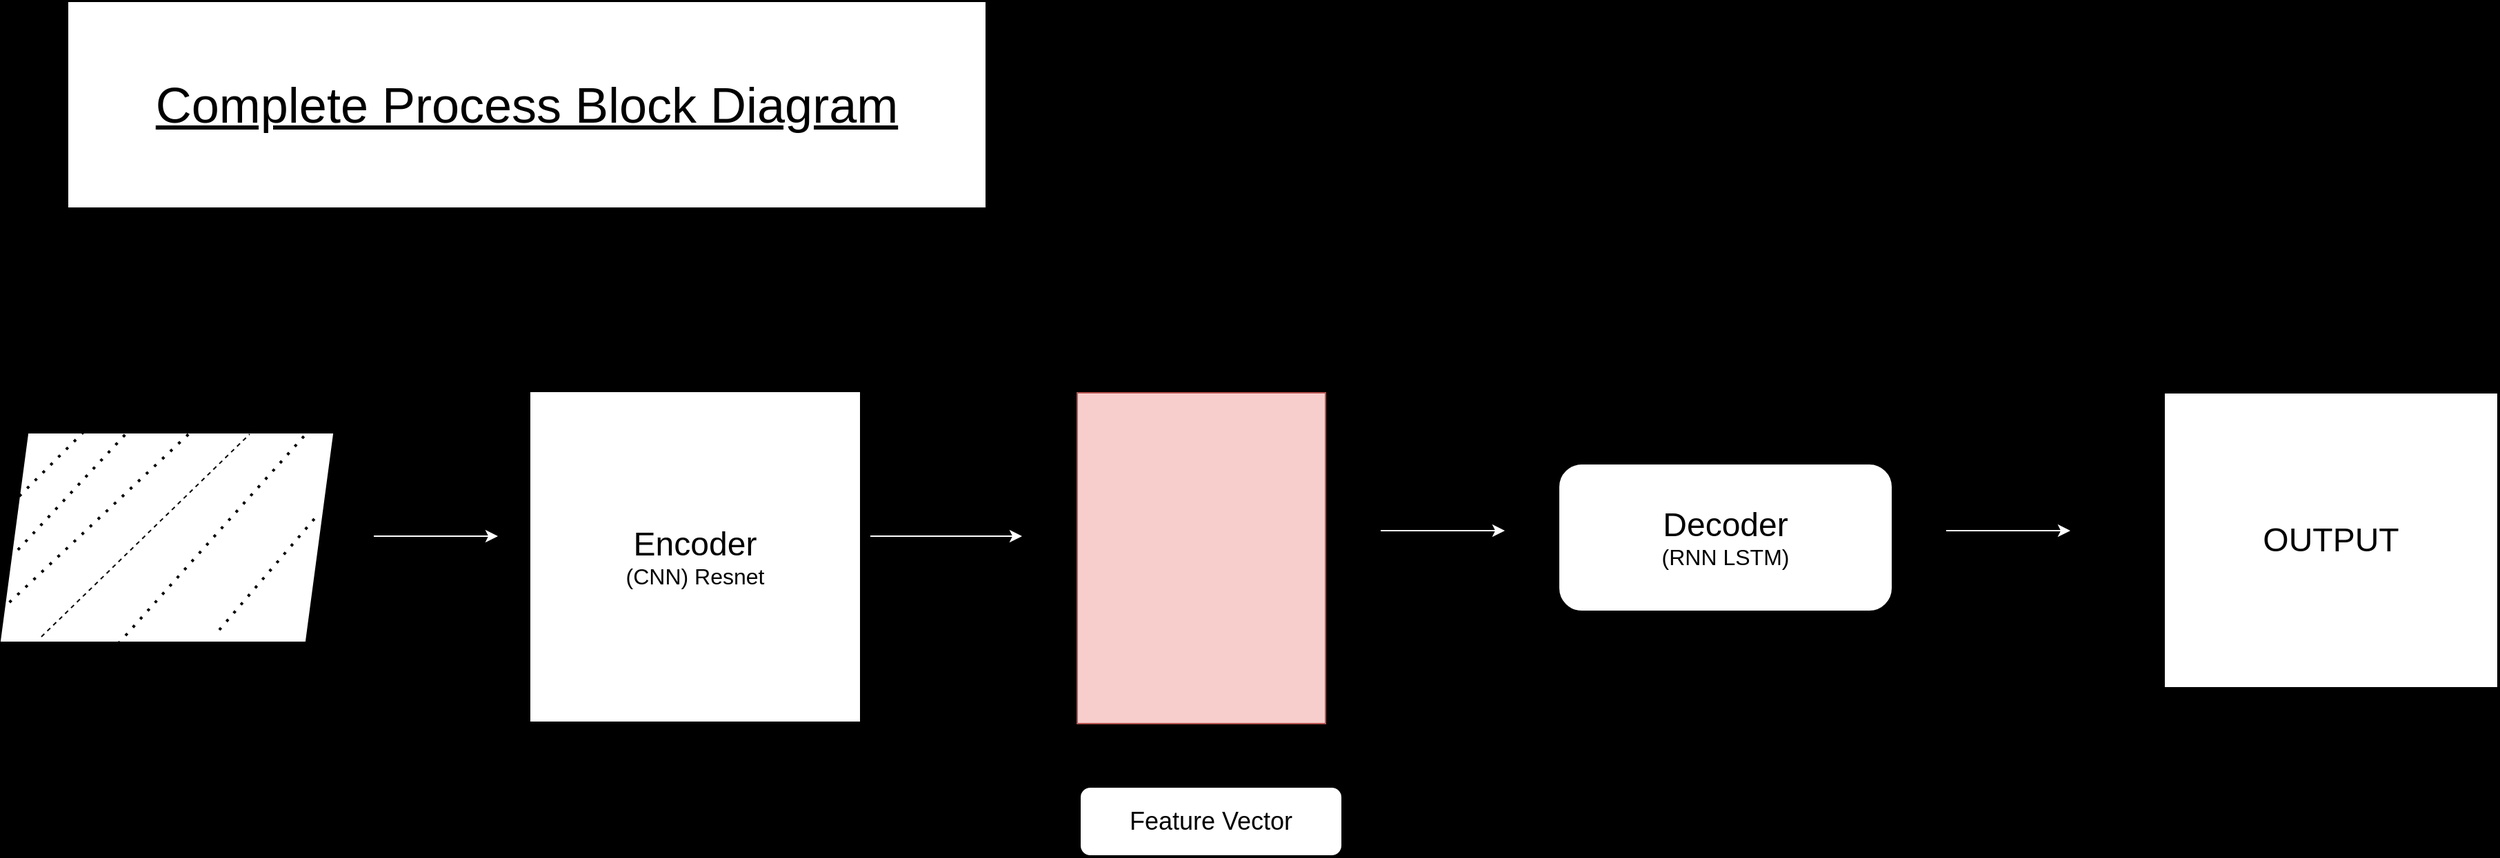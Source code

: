 <mxfile version="24.4.6" type="github">
  <diagram name="Page-1" id="xoCh4xKwM5PAYsJ9_TwH">
    <mxGraphModel dx="2196" dy="1376" grid="0" gridSize="10" guides="1" tooltips="1" connect="1" arrows="1" fold="1" page="1" pageScale="1" pageWidth="3300" pageHeight="4681" background="#000000" math="0" shadow="0">
      <root>
        <mxCell id="0" />
        <mxCell id="1" parent="0" />
        <mxCell id="N5LLvdPFVMpDfwsmLiXD-2" value="" style="shape=parallelogram;perimeter=parallelogramPerimeter;whiteSpace=wrap;html=1;fixedSize=1;strokeColor=#FFFFFF;" vertex="1" parent="1">
          <mxGeometry x="50" y="390" width="240" height="150" as="geometry" />
        </mxCell>
        <mxCell id="N5LLvdPFVMpDfwsmLiXD-7" value="" style="rounded=0;whiteSpace=wrap;html=1;strokeColor=#b85450;fillColor=#f8cecc;" vertex="1" parent="1">
          <mxGeometry x="830" y="360" width="180" height="240" as="geometry" />
        </mxCell>
        <mxCell id="N5LLvdPFVMpDfwsmLiXD-8" value="" style="endArrow=classic;html=1;rounded=0;strokeColor=#FFFFFF;" edge="1" parent="1">
          <mxGeometry width="50" height="50" relative="1" as="geometry">
            <mxPoint x="1050" y="460" as="sourcePoint" />
            <mxPoint x="1140" y="460" as="targetPoint" />
          </mxGeometry>
        </mxCell>
        <mxCell id="N5LLvdPFVMpDfwsmLiXD-9" value="&lt;div&gt;&lt;font style=&quot;font-size: 24px;&quot;&gt;Decoder&lt;/font&gt;&lt;/div&gt;&lt;div&gt;&lt;font size=&quot;3&quot;&gt;(RNN LSTM)&lt;/font&gt;&lt;br&gt;&lt;/div&gt;" style="rounded=1;whiteSpace=wrap;html=1;strokeColor=#FFFFFF;" vertex="1" parent="1">
          <mxGeometry x="1180" y="412.5" width="240" height="105" as="geometry" />
        </mxCell>
        <mxCell id="N5LLvdPFVMpDfwsmLiXD-10" value="&lt;div&gt;&lt;font style=&quot;font-size: 24px;&quot;&gt;Encoder&lt;/font&gt;&lt;/div&gt;&lt;div&gt;&lt;font size=&quot;3&quot;&gt;(CNN) Resnet&lt;br&gt;&lt;/font&gt;&lt;/div&gt;" style="whiteSpace=wrap;html=1;aspect=fixed;strokeColor=#FFFFFF;" vertex="1" parent="1">
          <mxGeometry x="434" y="360" width="238" height="238" as="geometry" />
        </mxCell>
        <mxCell id="N5LLvdPFVMpDfwsmLiXD-11" value="" style="endArrow=classic;html=1;rounded=0;strokeColor=#FFFFFF;" edge="1" parent="1">
          <mxGeometry width="50" height="50" relative="1" as="geometry">
            <mxPoint x="680" y="464" as="sourcePoint" />
            <mxPoint x="790" y="464" as="targetPoint" />
          </mxGeometry>
        </mxCell>
        <mxCell id="N5LLvdPFVMpDfwsmLiXD-12" value="" style="endArrow=classic;html=1;rounded=0;strokeColor=#FFFFFF;" edge="1" parent="1">
          <mxGeometry width="50" height="50" relative="1" as="geometry">
            <mxPoint x="320" y="464" as="sourcePoint" />
            <mxPoint x="410" y="464" as="targetPoint" />
          </mxGeometry>
        </mxCell>
        <mxCell id="N5LLvdPFVMpDfwsmLiXD-15" value="" style="endArrow=classic;html=1;rounded=0;strokeColor=#FFFFFF;" edge="1" parent="1">
          <mxGeometry width="50" height="50" relative="1" as="geometry">
            <mxPoint x="1460" y="460" as="sourcePoint" />
            <mxPoint x="1550" y="460" as="targetPoint" />
          </mxGeometry>
        </mxCell>
        <mxCell id="N5LLvdPFVMpDfwsmLiXD-16" value="" style="endArrow=none;dashed=1;html=1;dashPattern=1 3;strokeWidth=2;rounded=0;" edge="1" parent="1">
          <mxGeometry width="50" height="50" relative="1" as="geometry">
            <mxPoint x="63" y="435" as="sourcePoint" />
            <mxPoint x="113" y="385" as="targetPoint" />
          </mxGeometry>
        </mxCell>
        <mxCell id="N5LLvdPFVMpDfwsmLiXD-17" value="" style="endArrow=none;dashed=1;html=1;dashPattern=1 3;strokeWidth=2;rounded=0;exitX=0.058;exitY=1.053;exitDx=0;exitDy=0;exitPerimeter=0;" edge="1" parent="1">
          <mxGeometry width="50" height="50" relative="1" as="geometry">
            <mxPoint x="62.0" y="473.95" as="sourcePoint" />
            <mxPoint x="140" y="390" as="targetPoint" />
            <Array as="points" />
          </mxGeometry>
        </mxCell>
        <mxCell id="N5LLvdPFVMpDfwsmLiXD-19" value="" style="endArrow=none;dashed=1;html=1;dashPattern=1 3;strokeWidth=2;rounded=0;" edge="1" parent="1">
          <mxGeometry width="50" height="50" relative="1" as="geometry">
            <mxPoint x="50" y="517.5" as="sourcePoint" />
            <mxPoint x="190" y="386" as="targetPoint" />
            <Array as="points" />
          </mxGeometry>
        </mxCell>
        <mxCell id="N5LLvdPFVMpDfwsmLiXD-20" value="" style="endArrow=none;dashed=1;html=1;rounded=0;entryX=0.75;entryY=0;entryDx=0;entryDy=0;" edge="1" parent="1" target="N5LLvdPFVMpDfwsmLiXD-2">
          <mxGeometry width="50" height="50" relative="1" as="geometry">
            <mxPoint x="79" y="537" as="sourcePoint" />
            <mxPoint x="129" y="487" as="targetPoint" />
          </mxGeometry>
        </mxCell>
        <mxCell id="N5LLvdPFVMpDfwsmLiXD-21" value="" style="endArrow=none;dashed=1;html=1;dashPattern=1 3;strokeWidth=2;rounded=0;entryX=0.942;entryY=-0.04;entryDx=0;entryDy=0;entryPerimeter=0;" edge="1" parent="1" target="N5LLvdPFVMpDfwsmLiXD-2">
          <mxGeometry width="50" height="50" relative="1" as="geometry">
            <mxPoint x="124" y="554" as="sourcePoint" />
            <mxPoint x="187" y="493" as="targetPoint" />
          </mxGeometry>
        </mxCell>
        <mxCell id="N5LLvdPFVMpDfwsmLiXD-24" value="" style="endArrow=none;dashed=1;html=1;dashPattern=1 3;strokeWidth=2;rounded=0;" edge="1" parent="1">
          <mxGeometry width="50" height="50" relative="1" as="geometry">
            <mxPoint x="208" y="532" as="sourcePoint" />
            <mxPoint x="279" y="449" as="targetPoint" />
          </mxGeometry>
        </mxCell>
        <mxCell id="N5LLvdPFVMpDfwsmLiXD-25" value="&lt;font style=&quot;font-size: 18px;&quot;&gt;Feature Vector&lt;/font&gt;" style="rounded=1;whiteSpace=wrap;html=1;" vertex="1" parent="1">
          <mxGeometry x="832" y="646" width="190" height="50" as="geometry" />
        </mxCell>
        <mxCell id="N5LLvdPFVMpDfwsmLiXD-26" value="&lt;font style=&quot;font-size: 24px;&quot;&gt;OUTPUT&lt;/font&gt;" style="rounded=0;whiteSpace=wrap;html=1;" vertex="1" parent="1">
          <mxGeometry x="1618" y="360" width="242" height="214" as="geometry" />
        </mxCell>
        <mxCell id="N5LLvdPFVMpDfwsmLiXD-27" value="&lt;font style=&quot;font-size: 36px;&quot;&gt;&lt;u&gt;&lt;font&gt;Complete Process Block Diagram&lt;/font&gt;&lt;/u&gt;&lt;/font&gt;" style="rounded=0;whiteSpace=wrap;html=1;" vertex="1" parent="1">
          <mxGeometry x="98" y="76" width="666" height="150" as="geometry" />
        </mxCell>
      </root>
    </mxGraphModel>
  </diagram>
</mxfile>
